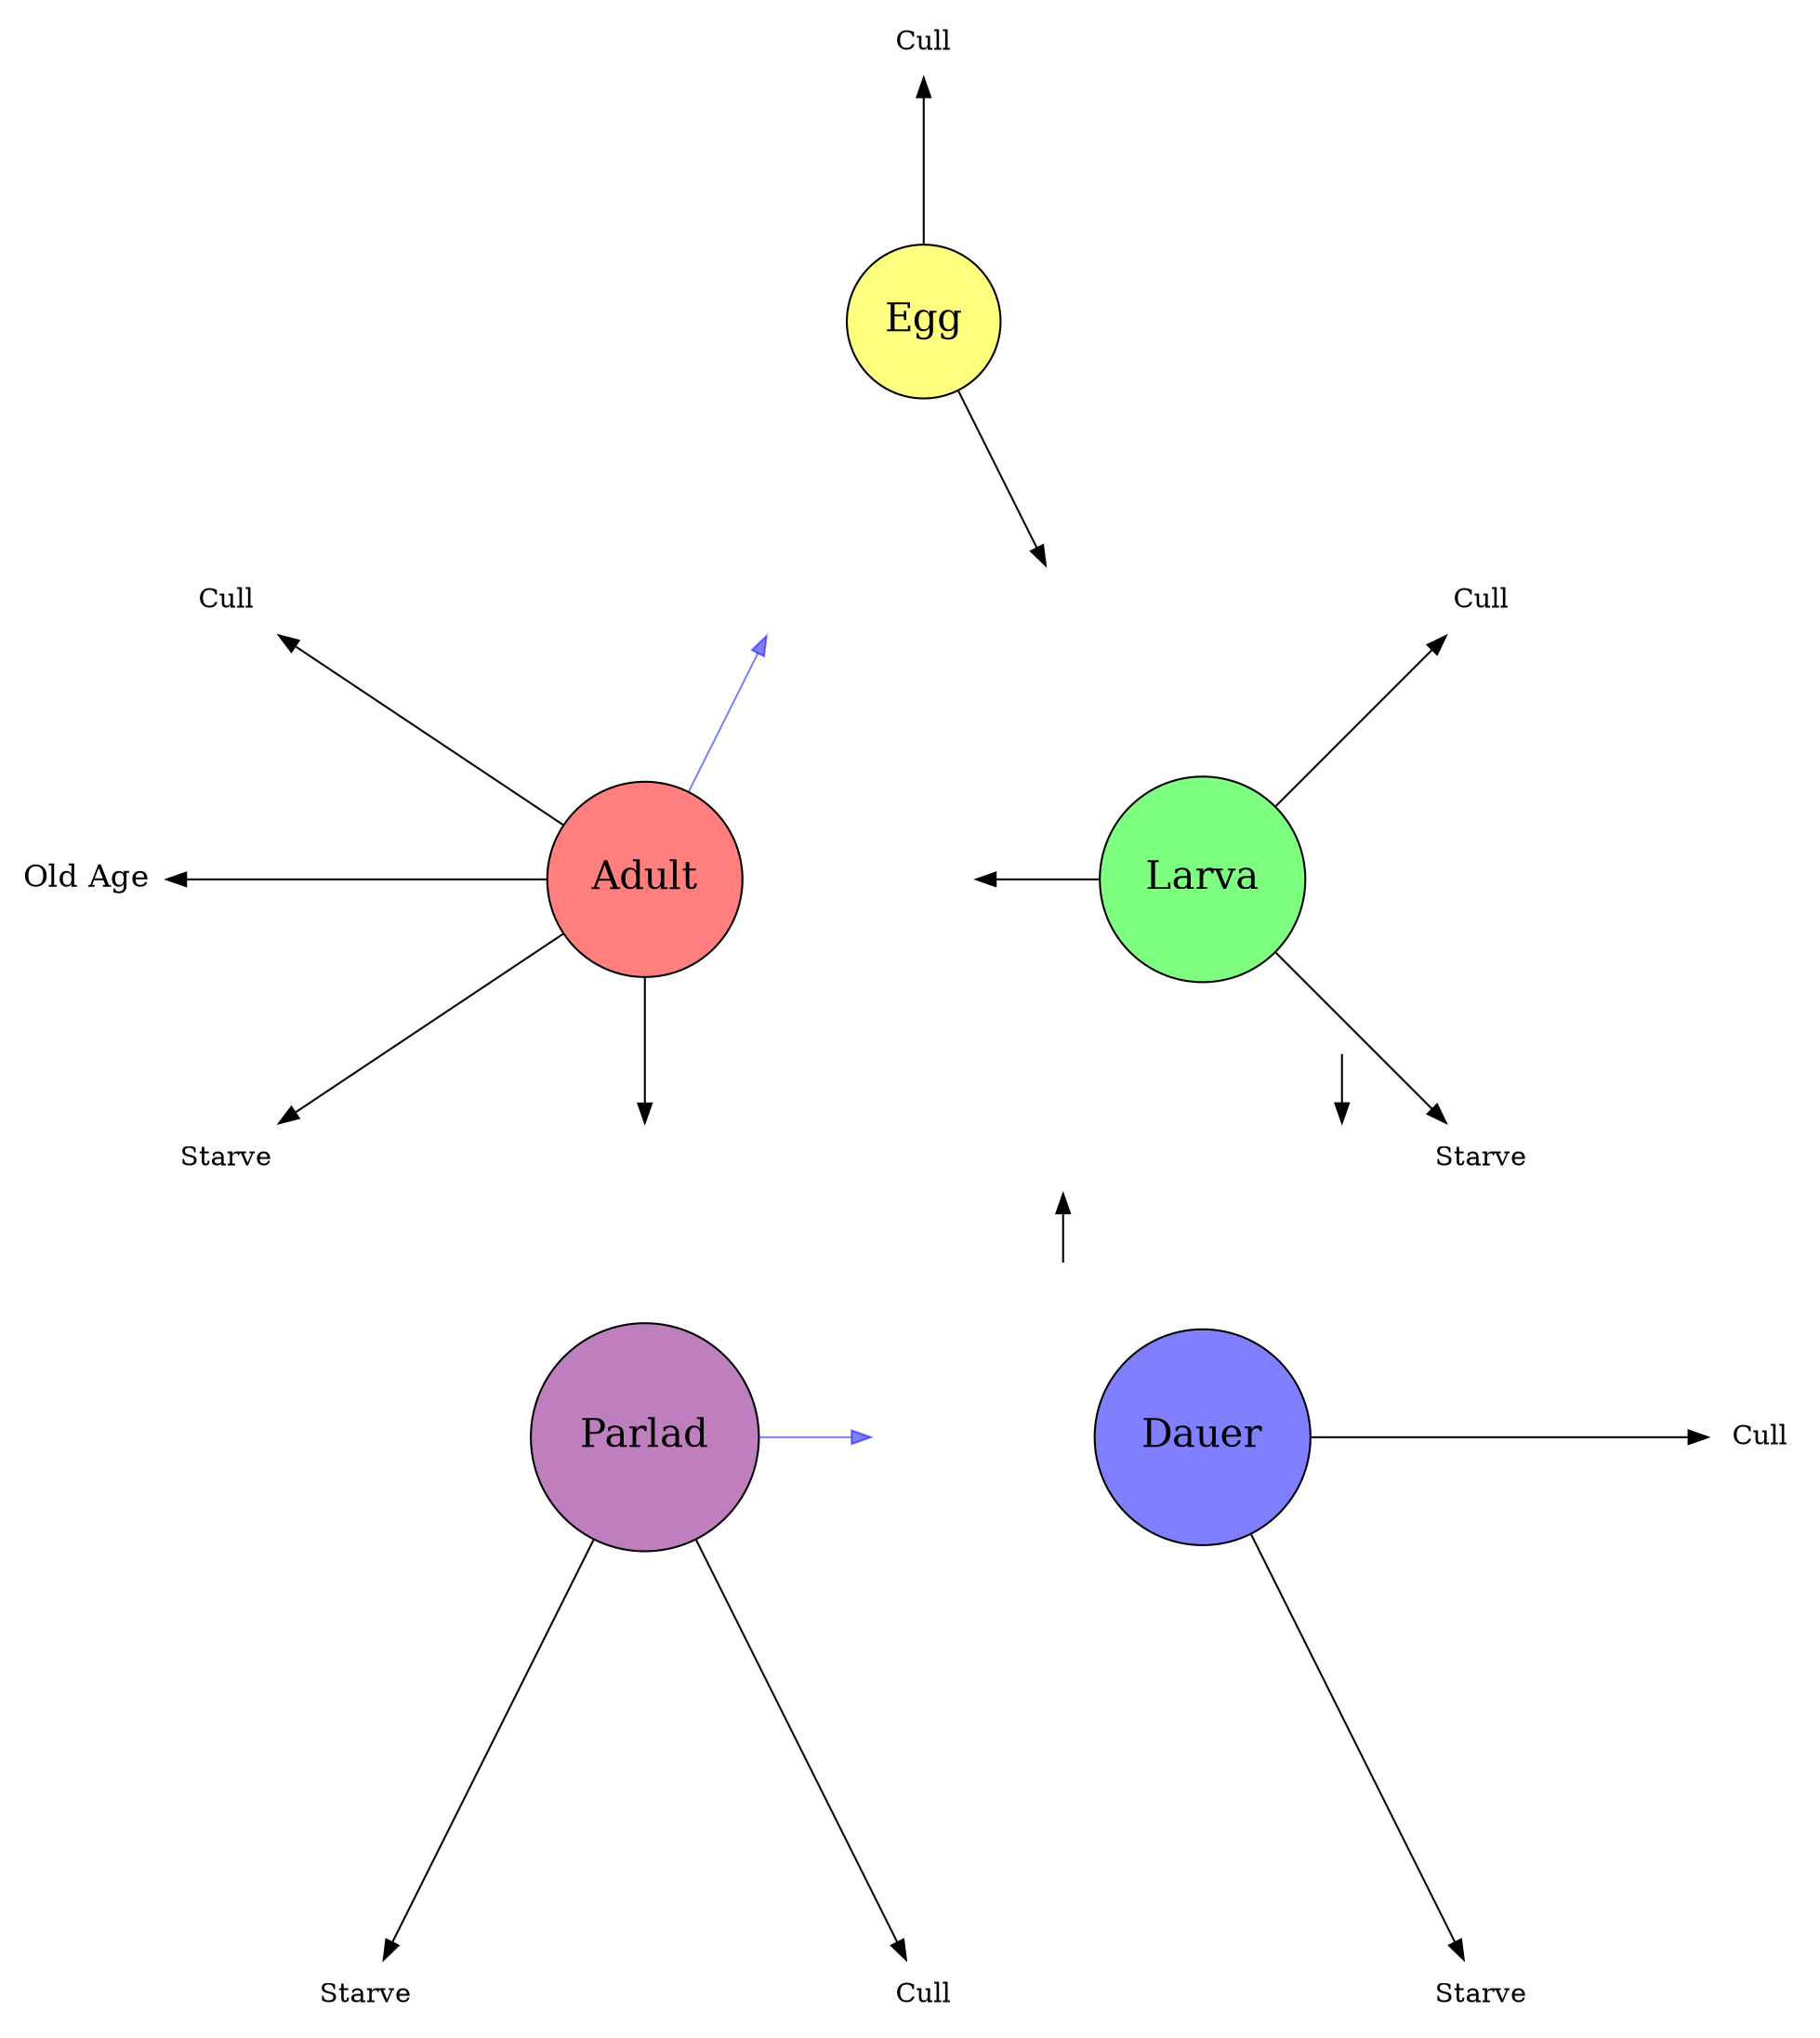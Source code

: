 digraph {

    layout=neato
    graph [ nodesep=1 ranksep=1 ] 
 
    adult [ label="Adult" fontsize=20 pos="0,8!" id="adult" shape=circle, style=filled, fillcolor="#FF000080"] // Semi-transparent Red
    egg [  label="Egg" fontsize=20 pos="2,12!" id="egg" shape=circle, style=filled, fillcolor="#FFFF0080"] // Semi-transparent Yellow
    larva [ label="Larva" fontsize=20 pos="4,8!" id="larva" shape=circle, style=filled, fillcolor="#00FF0080"] // Semi-transparent Green
    dauer [ label="Dauer" fontsize=20 pos="4,4!" id="dauer" shape=circle, style=filled, fillcolor="#0000FF80"] // Semi-transparent Blue
    parlad [ label="Parlad" fontsize=20 pos="0,4!" id="parlad" shape=circle, style=filled, fillcolor="#80008080"] // Semi-transparent Purple

    
    invis_egg [ pos="1,10!" shape=plaintext label="" ]
    invis_larva [ pos="3,10!" shape=plaintext label="" ]
    invis_adult [ pos="2,8!" shape=plaintext label="" ]
    invis_dauer [ pos="2,4!" shape=plaintext label="" ]
    invis_parlad [ pos="0,6!" shape=plaintext label="" ]


    invis_dauer_larva_a [ pos="3,5!" shape=plaintext label=""]
    invis_dauer_larva_b [ pos="3,6!" shape=plaintext label=""]

        
    invis_larva_dauer_b [ pos="5,6!" shape=plaintext label=""]
    invis_larva_dauer_a [ pos="5,7!" shape=plaintext label=""]

    adult -> invis_egg [ id="egg_adult" color="#0000FF80"]

    egg_cull [ pos="2,14!" shape=plaintext label=Cull ]

    egg -> invis_larva [ id="egg_larva" ]
    larva -> invis_adult [ id="larva_adult" ]

    invis_larva_dauer_a -> invis_larva_dauer_b [ id="larva_dauer" ] 
    invis_dauer_larva_a -> invis_dauer_larva_b [ id="dauer_larva" ]

    adult -> invis_parlad [ id="adult_parlad" ]
    parlad -> invis_dauer [ id="parlad_dauer" color="#0000FF80"]

    parlad_starve [ pos="-2,0!" shape=plaintext label=Starve ]
    parlad_cull [ pos="2,0!" label=Cull shape=plaintext]

    dauer_starve [ pos="6,0!" shape=plaintext label=Starve ]
    larva_starve [ pos="6,6!" shape=plaintext label=Starve ] 
    larva_cull [  pos="6,10!" shape=plaintext  label=Cull ]
    dauer_cull [ pos="8,4!" shape=plaintext label=Cull ]

    adult_old [ pos="-4,8!" fontsize=16 shape=plaintext label="Old Age" ]
    adult_starve [pos="-3,6!", label="Starve" shape=plaintext]
    adult_cull [] [pos="-3,10!" label="Cull" shape=plaintext]
    adult_old_invis [ pos="-2,8!" shape=plaintext label="" ]

    adult -> adult_old[ id="adult_old" ]
    adult -> adult_starve [ id="adult_starve" ]
    adult -> adult_cull [ id="adult_cull" ]
    
    egg -> egg_cull [ id="egg_cull" ]

    parlad -> parlad_starve [ id="parlad_parladStarve" label="" ]

    parlad -> parlad_cull [ id="parlad_parladCull", label=""]
    
    dauer -> dauer_starve [ id="dauer_dauerStarve" label=""]
    dauer -> dauer_cull [ id="dauer_dauerCull" label="" ]
    larva -> larva_starve [ id="larva_larvaStarve" label="" ]
    larva -> larva_cull [ id="larva_larvaCull" label=""]

}